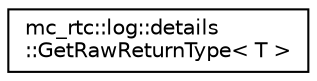 digraph "Graphical Class Hierarchy"
{
 // INTERACTIVE_SVG=YES
 // LATEX_PDF_SIZE
  edge [fontname="Helvetica",fontsize="10",labelfontname="Helvetica",labelfontsize="10"];
  node [fontname="Helvetica",fontsize="10",shape=record];
  rankdir="LR";
  Node0 [label="mc_rtc::log::details\l::GetRawReturnType\< T \>",height=0.2,width=0.4,color="black", fillcolor="white", style="filled",URL="$structmc__rtc_1_1log_1_1details_1_1GetRawReturnType.html",tooltip=" "];
}
